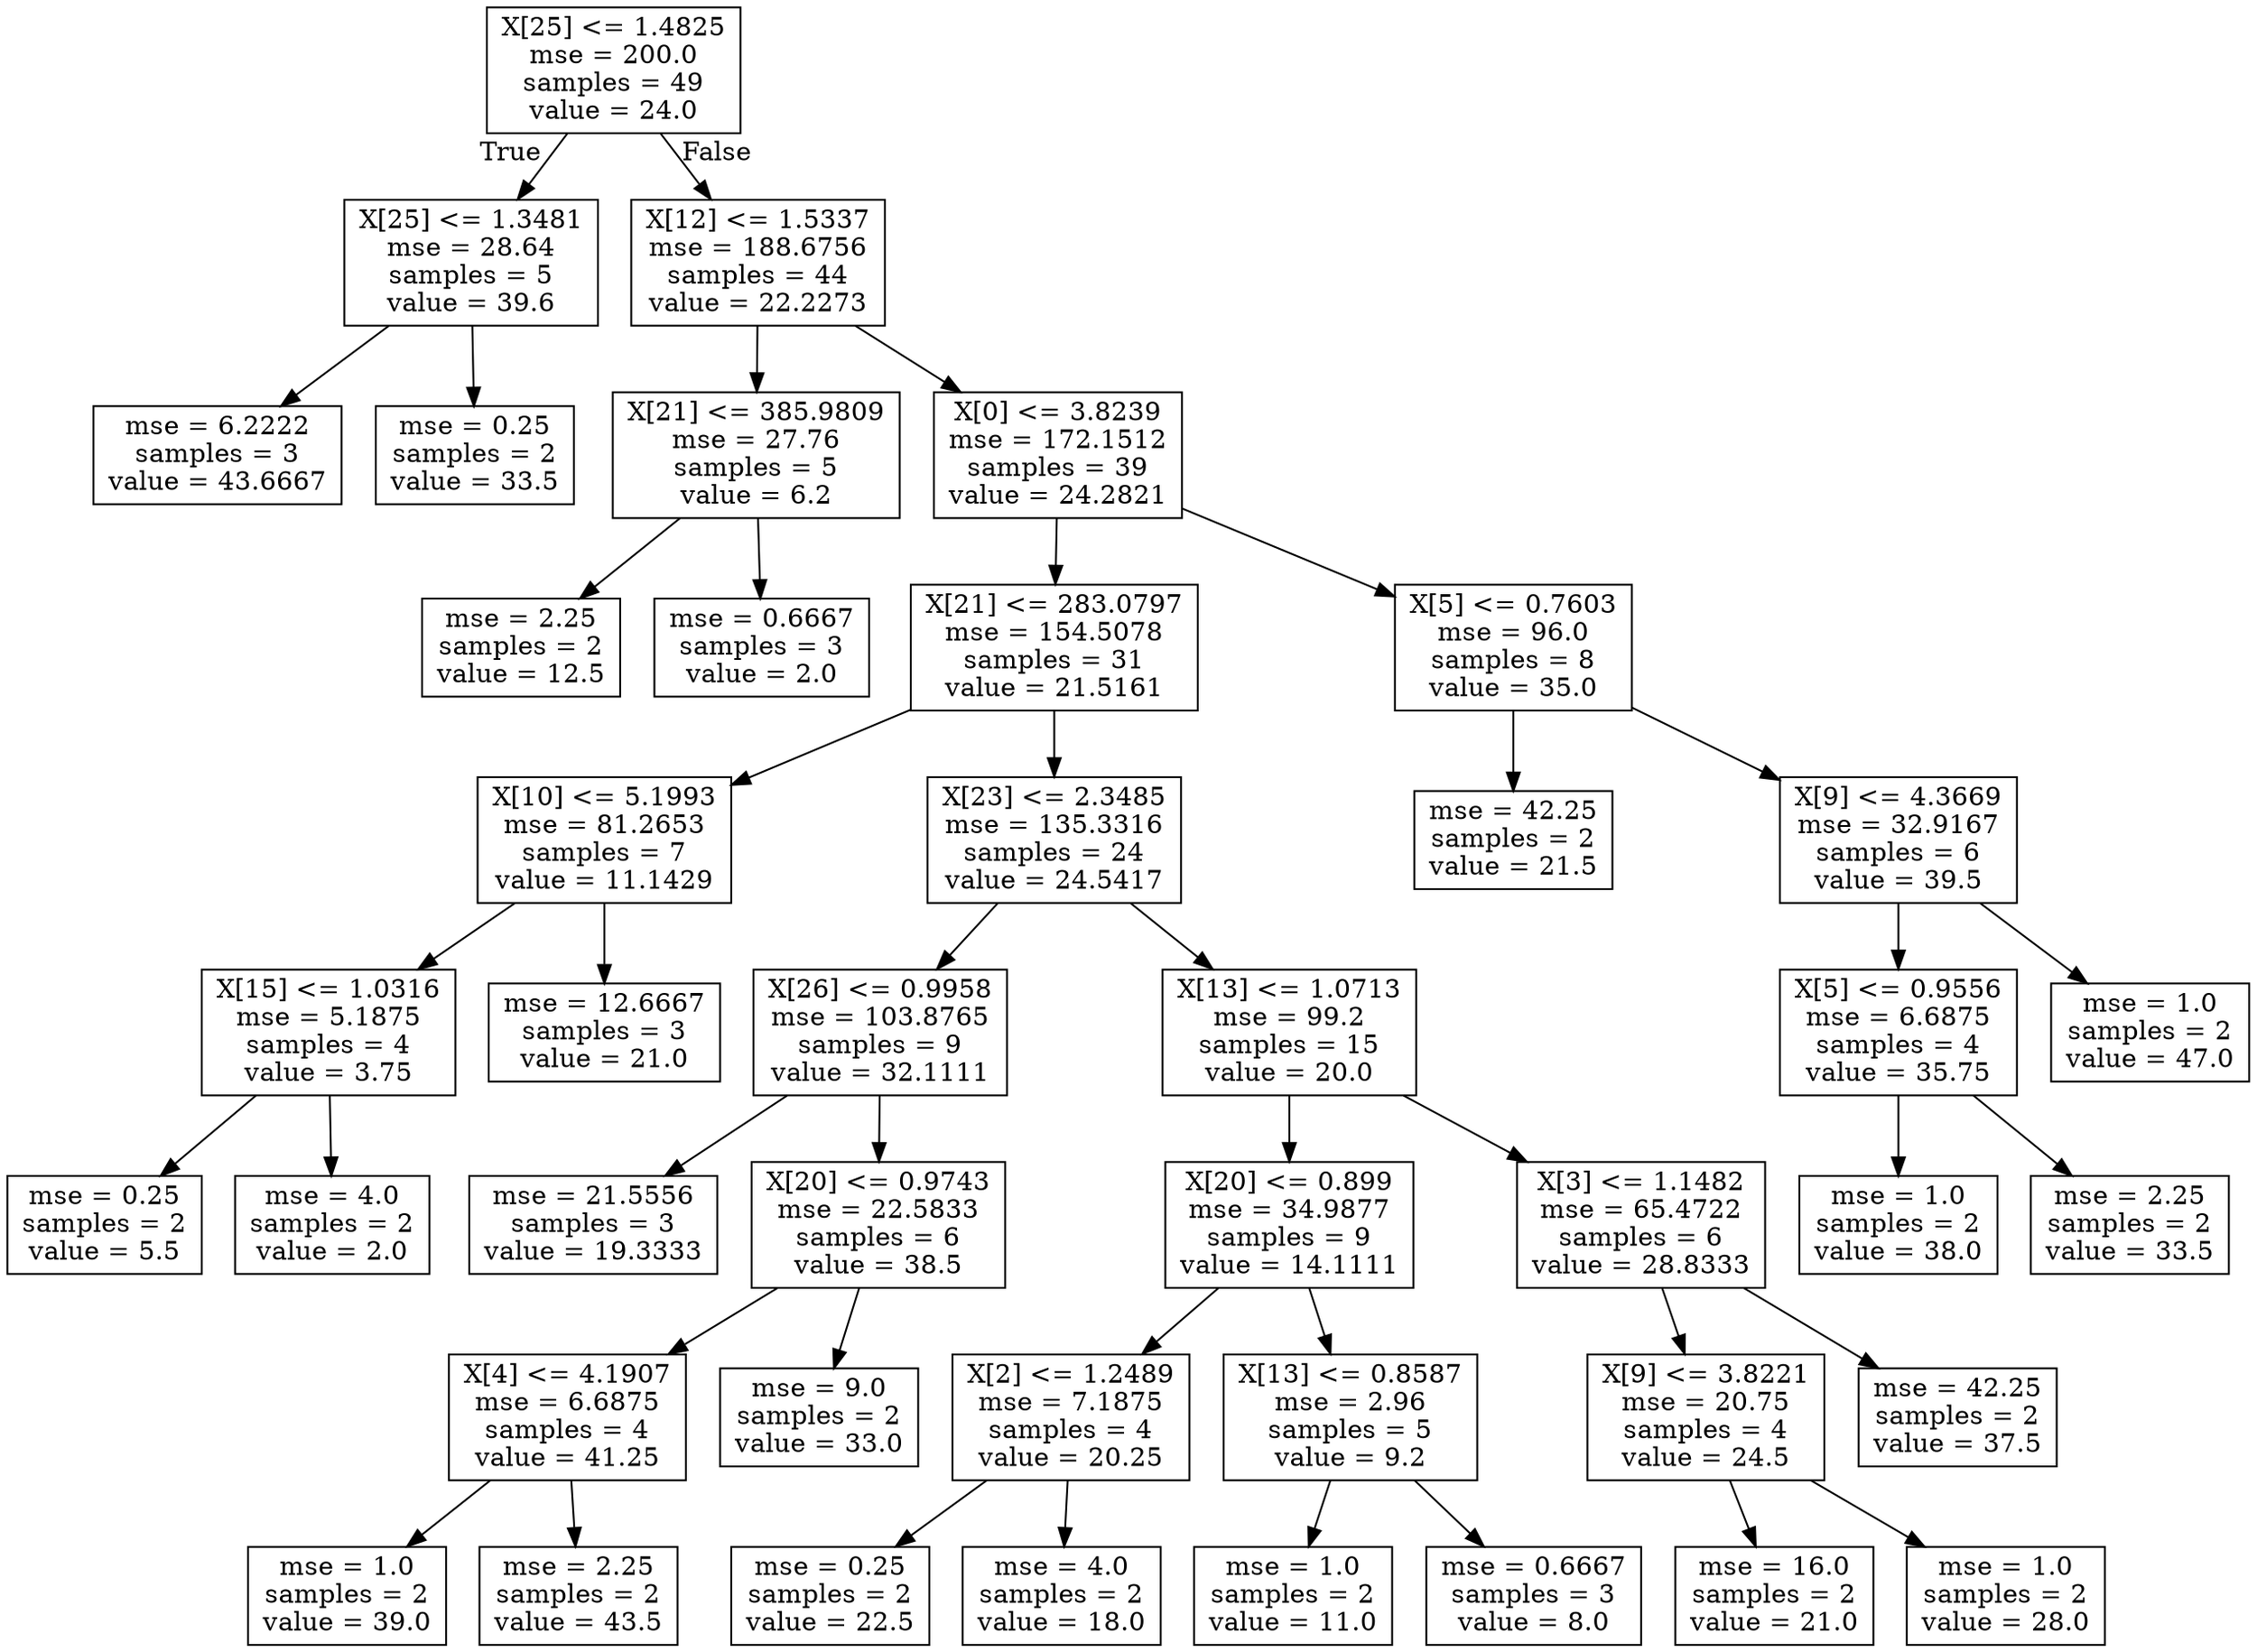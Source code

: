 digraph Tree {
node [shape=box] ;
0 [label="X[25] <= 1.4825\nmse = 200.0\nsamples = 49\nvalue = 24.0"] ;
1 [label="X[25] <= 1.3481\nmse = 28.64\nsamples = 5\nvalue = 39.6"] ;
0 -> 1 [labeldistance=2.5, labelangle=45, headlabel="True"] ;
2 [label="mse = 6.2222\nsamples = 3\nvalue = 43.6667"] ;
1 -> 2 ;
3 [label="mse = 0.25\nsamples = 2\nvalue = 33.5"] ;
1 -> 3 ;
4 [label="X[12] <= 1.5337\nmse = 188.6756\nsamples = 44\nvalue = 22.2273"] ;
0 -> 4 [labeldistance=2.5, labelangle=-45, headlabel="False"] ;
5 [label="X[21] <= 385.9809\nmse = 27.76\nsamples = 5\nvalue = 6.2"] ;
4 -> 5 ;
6 [label="mse = 2.25\nsamples = 2\nvalue = 12.5"] ;
5 -> 6 ;
7 [label="mse = 0.6667\nsamples = 3\nvalue = 2.0"] ;
5 -> 7 ;
8 [label="X[0] <= 3.8239\nmse = 172.1512\nsamples = 39\nvalue = 24.2821"] ;
4 -> 8 ;
9 [label="X[21] <= 283.0797\nmse = 154.5078\nsamples = 31\nvalue = 21.5161"] ;
8 -> 9 ;
10 [label="X[10] <= 5.1993\nmse = 81.2653\nsamples = 7\nvalue = 11.1429"] ;
9 -> 10 ;
11 [label="X[15] <= 1.0316\nmse = 5.1875\nsamples = 4\nvalue = 3.75"] ;
10 -> 11 ;
12 [label="mse = 0.25\nsamples = 2\nvalue = 5.5"] ;
11 -> 12 ;
13 [label="mse = 4.0\nsamples = 2\nvalue = 2.0"] ;
11 -> 13 ;
14 [label="mse = 12.6667\nsamples = 3\nvalue = 21.0"] ;
10 -> 14 ;
15 [label="X[23] <= 2.3485\nmse = 135.3316\nsamples = 24\nvalue = 24.5417"] ;
9 -> 15 ;
16 [label="X[26] <= 0.9958\nmse = 103.8765\nsamples = 9\nvalue = 32.1111"] ;
15 -> 16 ;
17 [label="mse = 21.5556\nsamples = 3\nvalue = 19.3333"] ;
16 -> 17 ;
18 [label="X[20] <= 0.9743\nmse = 22.5833\nsamples = 6\nvalue = 38.5"] ;
16 -> 18 ;
19 [label="X[4] <= 4.1907\nmse = 6.6875\nsamples = 4\nvalue = 41.25"] ;
18 -> 19 ;
20 [label="mse = 1.0\nsamples = 2\nvalue = 39.0"] ;
19 -> 20 ;
21 [label="mse = 2.25\nsamples = 2\nvalue = 43.5"] ;
19 -> 21 ;
22 [label="mse = 9.0\nsamples = 2\nvalue = 33.0"] ;
18 -> 22 ;
23 [label="X[13] <= 1.0713\nmse = 99.2\nsamples = 15\nvalue = 20.0"] ;
15 -> 23 ;
24 [label="X[20] <= 0.899\nmse = 34.9877\nsamples = 9\nvalue = 14.1111"] ;
23 -> 24 ;
25 [label="X[2] <= 1.2489\nmse = 7.1875\nsamples = 4\nvalue = 20.25"] ;
24 -> 25 ;
26 [label="mse = 0.25\nsamples = 2\nvalue = 22.5"] ;
25 -> 26 ;
27 [label="mse = 4.0\nsamples = 2\nvalue = 18.0"] ;
25 -> 27 ;
28 [label="X[13] <= 0.8587\nmse = 2.96\nsamples = 5\nvalue = 9.2"] ;
24 -> 28 ;
29 [label="mse = 1.0\nsamples = 2\nvalue = 11.0"] ;
28 -> 29 ;
30 [label="mse = 0.6667\nsamples = 3\nvalue = 8.0"] ;
28 -> 30 ;
31 [label="X[3] <= 1.1482\nmse = 65.4722\nsamples = 6\nvalue = 28.8333"] ;
23 -> 31 ;
32 [label="X[9] <= 3.8221\nmse = 20.75\nsamples = 4\nvalue = 24.5"] ;
31 -> 32 ;
33 [label="mse = 16.0\nsamples = 2\nvalue = 21.0"] ;
32 -> 33 ;
34 [label="mse = 1.0\nsamples = 2\nvalue = 28.0"] ;
32 -> 34 ;
35 [label="mse = 42.25\nsamples = 2\nvalue = 37.5"] ;
31 -> 35 ;
36 [label="X[5] <= 0.7603\nmse = 96.0\nsamples = 8\nvalue = 35.0"] ;
8 -> 36 ;
37 [label="mse = 42.25\nsamples = 2\nvalue = 21.5"] ;
36 -> 37 ;
38 [label="X[9] <= 4.3669\nmse = 32.9167\nsamples = 6\nvalue = 39.5"] ;
36 -> 38 ;
39 [label="X[5] <= 0.9556\nmse = 6.6875\nsamples = 4\nvalue = 35.75"] ;
38 -> 39 ;
40 [label="mse = 1.0\nsamples = 2\nvalue = 38.0"] ;
39 -> 40 ;
41 [label="mse = 2.25\nsamples = 2\nvalue = 33.5"] ;
39 -> 41 ;
42 [label="mse = 1.0\nsamples = 2\nvalue = 47.0"] ;
38 -> 42 ;
}
